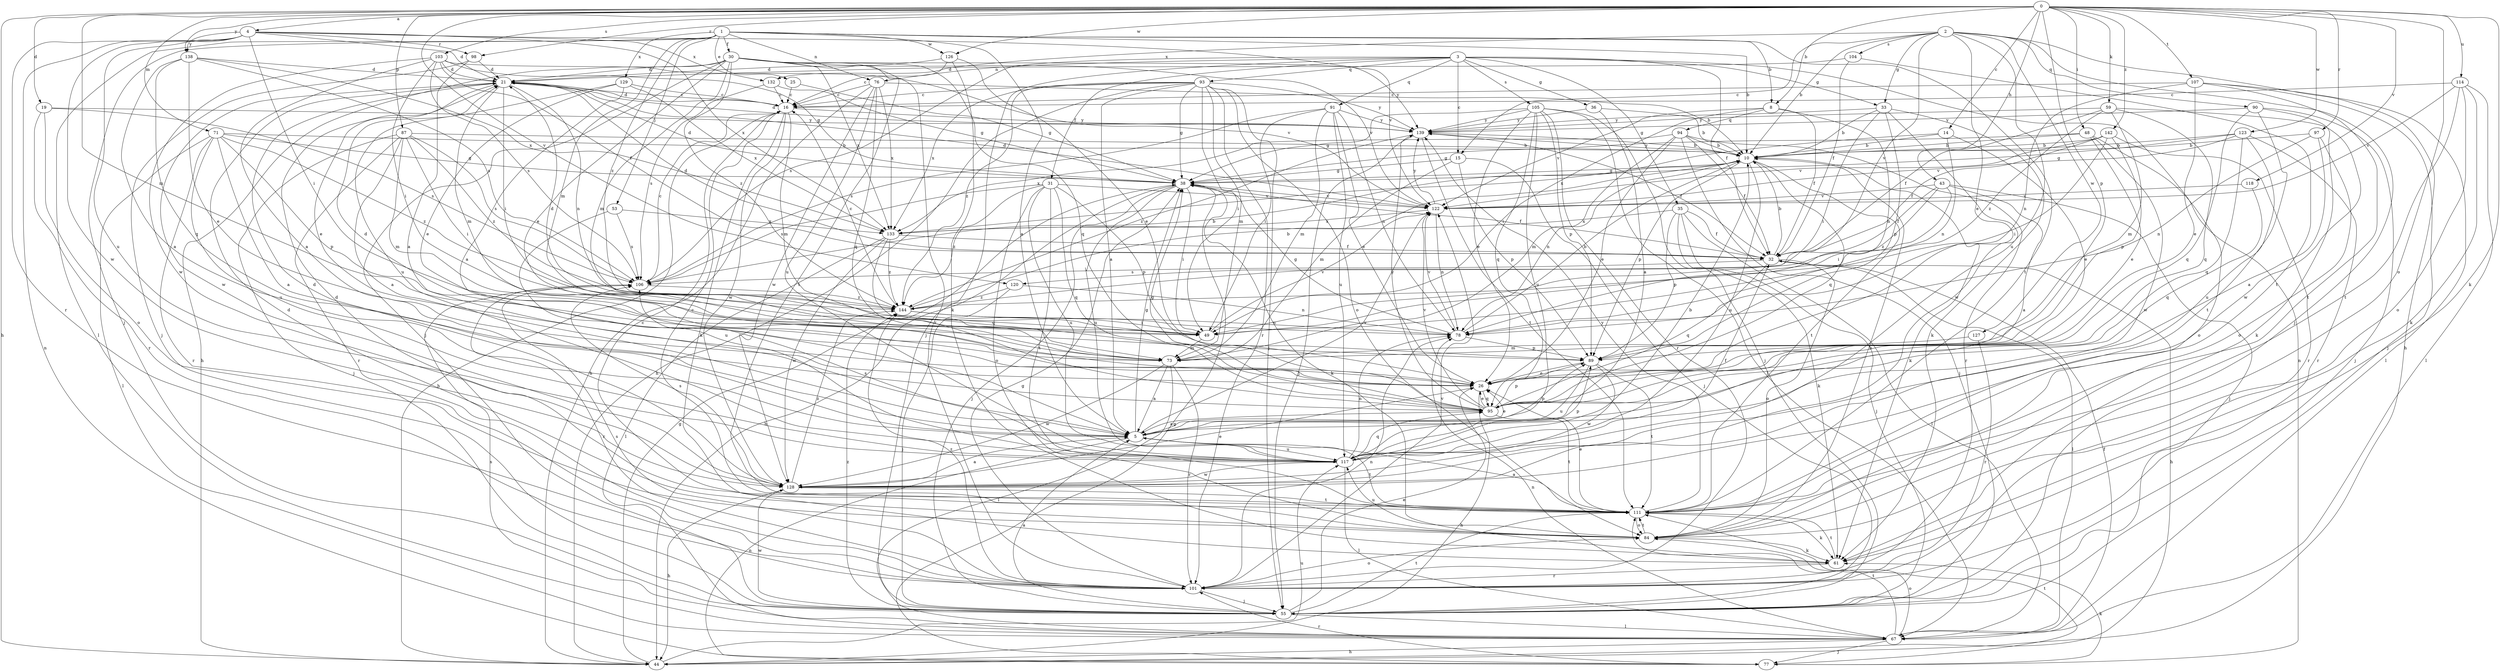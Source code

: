 strict digraph  {
0;
1;
2;
3;
4;
5;
8;
10;
14;
15;
16;
19;
21;
25;
26;
30;
31;
32;
33;
35;
36;
38;
43;
44;
48;
49;
53;
55;
59;
61;
67;
71;
73;
76;
77;
78;
84;
87;
89;
90;
91;
93;
94;
95;
97;
98;
101;
103;
104;
105;
106;
107;
111;
114;
117;
118;
120;
122;
123;
126;
127;
128;
129;
132;
133;
138;
139;
142;
144;
0 -> 4  [label=a];
0 -> 8  [label=b];
0 -> 14  [label=c];
0 -> 19  [label=d];
0 -> 43  [label=h];
0 -> 44  [label=h];
0 -> 48  [label=i];
0 -> 59  [label=k];
0 -> 61  [label=k];
0 -> 71  [label=m];
0 -> 73  [label=m];
0 -> 84  [label=o];
0 -> 87  [label=p];
0 -> 89  [label=p];
0 -> 97  [label=r];
0 -> 98  [label=r];
0 -> 103  [label=s];
0 -> 107  [label=t];
0 -> 114  [label=u];
0 -> 118  [label=v];
0 -> 120  [label=v];
0 -> 123  [label=w];
0 -> 126  [label=w];
0 -> 138  [label=y];
0 -> 142  [label=z];
1 -> 5  [label=a];
1 -> 8  [label=b];
1 -> 10  [label=b];
1 -> 25  [label=e];
1 -> 30  [label=f];
1 -> 53  [label=j];
1 -> 55  [label=j];
1 -> 67  [label=l];
1 -> 73  [label=m];
1 -> 76  [label=n];
1 -> 111  [label=t];
1 -> 126  [label=w];
1 -> 129  [label=x];
1 -> 144  [label=z];
2 -> 10  [label=b];
2 -> 15  [label=c];
2 -> 26  [label=e];
2 -> 33  [label=g];
2 -> 44  [label=h];
2 -> 55  [label=j];
2 -> 90  [label=q];
2 -> 104  [label=s];
2 -> 117  [label=u];
2 -> 120  [label=v];
2 -> 127  [label=w];
2 -> 132  [label=x];
3 -> 15  [label=c];
3 -> 31  [label=f];
3 -> 32  [label=f];
3 -> 33  [label=g];
3 -> 35  [label=g];
3 -> 36  [label=g];
3 -> 55  [label=j];
3 -> 76  [label=n];
3 -> 77  [label=n];
3 -> 91  [label=q];
3 -> 93  [label=q];
3 -> 105  [label=s];
3 -> 106  [label=s];
4 -> 21  [label=d];
4 -> 49  [label=i];
4 -> 77  [label=n];
4 -> 98  [label=r];
4 -> 101  [label=r];
4 -> 117  [label=u];
4 -> 122  [label=v];
4 -> 128  [label=w];
4 -> 132  [label=x];
4 -> 133  [label=x];
4 -> 138  [label=y];
5 -> 26  [label=e];
5 -> 38  [label=g];
5 -> 77  [label=n];
5 -> 89  [label=p];
5 -> 111  [label=t];
5 -> 117  [label=u];
5 -> 122  [label=v];
8 -> 32  [label=f];
8 -> 49  [label=i];
8 -> 78  [label=n];
8 -> 94  [label=q];
8 -> 122  [label=v];
10 -> 38  [label=g];
10 -> 61  [label=k];
10 -> 78  [label=n];
10 -> 89  [label=p];
10 -> 95  [label=q];
10 -> 111  [label=t];
10 -> 117  [label=u];
10 -> 139  [label=y];
14 -> 10  [label=b];
14 -> 26  [label=e];
14 -> 78  [label=n];
14 -> 133  [label=x];
15 -> 38  [label=g];
15 -> 55  [label=j];
15 -> 73  [label=m];
15 -> 89  [label=p];
16 -> 21  [label=d];
16 -> 44  [label=h];
16 -> 61  [label=k];
16 -> 73  [label=m];
16 -> 128  [label=w];
16 -> 139  [label=y];
19 -> 84  [label=o];
19 -> 101  [label=r];
19 -> 106  [label=s];
19 -> 139  [label=y];
21 -> 16  [label=c];
21 -> 26  [label=e];
21 -> 49  [label=i];
21 -> 73  [label=m];
21 -> 78  [label=n];
21 -> 128  [label=w];
25 -> 16  [label=c];
25 -> 38  [label=g];
26 -> 21  [label=d];
26 -> 44  [label=h];
26 -> 95  [label=q];
30 -> 21  [label=d];
30 -> 26  [label=e];
30 -> 44  [label=h];
30 -> 55  [label=j];
30 -> 73  [label=m];
30 -> 95  [label=q];
30 -> 101  [label=r];
30 -> 111  [label=t];
30 -> 122  [label=v];
30 -> 133  [label=x];
30 -> 139  [label=y];
30 -> 144  [label=z];
31 -> 84  [label=o];
31 -> 89  [label=p];
31 -> 95  [label=q];
31 -> 106  [label=s];
31 -> 111  [label=t];
31 -> 117  [label=u];
31 -> 122  [label=v];
31 -> 144  [label=z];
32 -> 10  [label=b];
32 -> 21  [label=d];
32 -> 44  [label=h];
32 -> 67  [label=l];
32 -> 84  [label=o];
32 -> 95  [label=q];
32 -> 106  [label=s];
33 -> 10  [label=b];
33 -> 49  [label=i];
33 -> 61  [label=k];
33 -> 89  [label=p];
33 -> 128  [label=w];
33 -> 139  [label=y];
35 -> 32  [label=f];
35 -> 55  [label=j];
35 -> 61  [label=k];
35 -> 67  [label=l];
35 -> 89  [label=p];
35 -> 133  [label=x];
36 -> 5  [label=a];
36 -> 10  [label=b];
36 -> 139  [label=y];
38 -> 21  [label=d];
38 -> 32  [label=f];
38 -> 44  [label=h];
38 -> 49  [label=i];
38 -> 55  [label=j];
38 -> 61  [label=k];
38 -> 117  [label=u];
38 -> 122  [label=v];
43 -> 5  [label=a];
43 -> 32  [label=f];
43 -> 49  [label=i];
43 -> 55  [label=j];
43 -> 122  [label=v];
43 -> 144  [label=z];
44 -> 38  [label=g];
44 -> 117  [label=u];
48 -> 10  [label=b];
48 -> 26  [label=e];
48 -> 38  [label=g];
48 -> 84  [label=o];
48 -> 128  [label=w];
49 -> 21  [label=d];
49 -> 73  [label=m];
49 -> 122  [label=v];
53 -> 106  [label=s];
53 -> 117  [label=u];
53 -> 133  [label=x];
55 -> 5  [label=a];
55 -> 26  [label=e];
55 -> 67  [label=l];
55 -> 111  [label=t];
55 -> 128  [label=w];
55 -> 144  [label=z];
59 -> 32  [label=f];
59 -> 73  [label=m];
59 -> 95  [label=q];
59 -> 128  [label=w];
59 -> 139  [label=y];
59 -> 144  [label=z];
61 -> 101  [label=r];
61 -> 111  [label=t];
67 -> 32  [label=f];
67 -> 44  [label=h];
67 -> 78  [label=n];
67 -> 84  [label=o];
67 -> 106  [label=s];
67 -> 111  [label=t];
67 -> 77  [label=j];
71 -> 5  [label=a];
71 -> 10  [label=b];
71 -> 38  [label=g];
71 -> 67  [label=l];
71 -> 89  [label=p];
71 -> 101  [label=r];
71 -> 117  [label=u];
71 -> 144  [label=z];
73 -> 5  [label=a];
73 -> 67  [label=l];
73 -> 101  [label=r];
73 -> 128  [label=w];
76 -> 10  [label=b];
76 -> 16  [label=c];
76 -> 44  [label=h];
76 -> 95  [label=q];
76 -> 117  [label=u];
76 -> 128  [label=w];
76 -> 133  [label=x];
77 -> 38  [label=g];
77 -> 61  [label=k];
77 -> 101  [label=r];
77 -> 111  [label=t];
78 -> 10  [label=b];
78 -> 38  [label=g];
78 -> 89  [label=p];
78 -> 122  [label=v];
84 -> 10  [label=b];
84 -> 16  [label=c];
84 -> 21  [label=d];
84 -> 61  [label=k];
84 -> 111  [label=t];
84 -> 117  [label=u];
87 -> 5  [label=a];
87 -> 10  [label=b];
87 -> 49  [label=i];
87 -> 55  [label=j];
87 -> 73  [label=m];
87 -> 101  [label=r];
87 -> 106  [label=s];
87 -> 144  [label=z];
89 -> 26  [label=e];
89 -> 111  [label=t];
89 -> 117  [label=u];
89 -> 128  [label=w];
90 -> 55  [label=j];
90 -> 61  [label=k];
90 -> 95  [label=q];
90 -> 111  [label=t];
90 -> 139  [label=y];
91 -> 26  [label=e];
91 -> 49  [label=i];
91 -> 73  [label=m];
91 -> 78  [label=n];
91 -> 106  [label=s];
91 -> 117  [label=u];
91 -> 139  [label=y];
93 -> 5  [label=a];
93 -> 16  [label=c];
93 -> 38  [label=g];
93 -> 44  [label=h];
93 -> 49  [label=i];
93 -> 55  [label=j];
93 -> 73  [label=m];
93 -> 84  [label=o];
93 -> 101  [label=r];
93 -> 133  [label=x];
93 -> 139  [label=y];
93 -> 144  [label=z];
94 -> 10  [label=b];
94 -> 26  [label=e];
94 -> 32  [label=f];
94 -> 55  [label=j];
94 -> 73  [label=m];
94 -> 101  [label=r];
94 -> 133  [label=x];
95 -> 5  [label=a];
95 -> 26  [label=e];
95 -> 38  [label=g];
95 -> 89  [label=p];
95 -> 111  [label=t];
95 -> 122  [label=v];
95 -> 139  [label=y];
97 -> 5  [label=a];
97 -> 10  [label=b];
97 -> 78  [label=n];
97 -> 84  [label=o];
98 -> 5  [label=a];
98 -> 21  [label=d];
98 -> 55  [label=j];
101 -> 38  [label=g];
101 -> 55  [label=j];
101 -> 78  [label=n];
101 -> 84  [label=o];
101 -> 106  [label=s];
101 -> 122  [label=v];
101 -> 144  [label=z];
103 -> 5  [label=a];
103 -> 21  [label=d];
103 -> 32  [label=f];
103 -> 38  [label=g];
103 -> 49  [label=i];
103 -> 106  [label=s];
103 -> 122  [label=v];
103 -> 128  [label=w];
104 -> 21  [label=d];
104 -> 32  [label=f];
104 -> 111  [label=t];
105 -> 26  [label=e];
105 -> 38  [label=g];
105 -> 55  [label=j];
105 -> 67  [label=l];
105 -> 89  [label=p];
105 -> 95  [label=q];
105 -> 101  [label=r];
105 -> 117  [label=u];
105 -> 139  [label=y];
106 -> 10  [label=b];
106 -> 16  [label=c];
106 -> 101  [label=r];
106 -> 144  [label=z];
107 -> 16  [label=c];
107 -> 26  [label=e];
107 -> 55  [label=j];
107 -> 67  [label=l];
107 -> 78  [label=n];
107 -> 111  [label=t];
111 -> 5  [label=a];
111 -> 16  [label=c];
111 -> 21  [label=d];
111 -> 26  [label=e];
111 -> 61  [label=k];
111 -> 84  [label=o];
111 -> 139  [label=y];
114 -> 16  [label=c];
114 -> 61  [label=k];
114 -> 67  [label=l];
114 -> 84  [label=o];
114 -> 111  [label=t];
114 -> 122  [label=v];
117 -> 10  [label=b];
117 -> 32  [label=f];
117 -> 67  [label=l];
117 -> 78  [label=n];
117 -> 89  [label=p];
117 -> 95  [label=q];
117 -> 106  [label=s];
117 -> 128  [label=w];
118 -> 95  [label=q];
118 -> 122  [label=v];
120 -> 55  [label=j];
120 -> 78  [label=n];
120 -> 144  [label=z];
122 -> 21  [label=d];
122 -> 78  [label=n];
122 -> 133  [label=x];
122 -> 139  [label=y];
123 -> 10  [label=b];
123 -> 38  [label=g];
123 -> 95  [label=q];
123 -> 101  [label=r];
123 -> 117  [label=u];
123 -> 122  [label=v];
126 -> 16  [label=c];
126 -> 21  [label=d];
126 -> 26  [label=e];
126 -> 61  [label=k];
127 -> 73  [label=m];
127 -> 101  [label=r];
128 -> 5  [label=a];
128 -> 21  [label=d];
128 -> 26  [label=e];
128 -> 44  [label=h];
128 -> 106  [label=s];
128 -> 111  [label=t];
128 -> 144  [label=z];
129 -> 5  [label=a];
129 -> 16  [label=c];
129 -> 26  [label=e];
129 -> 117  [label=u];
129 -> 133  [label=x];
132 -> 16  [label=c];
132 -> 38  [label=g];
132 -> 106  [label=s];
133 -> 32  [label=f];
133 -> 67  [label=l];
133 -> 95  [label=q];
133 -> 128  [label=w];
133 -> 144  [label=z];
138 -> 5  [label=a];
138 -> 21  [label=d];
138 -> 26  [label=e];
138 -> 95  [label=q];
138 -> 106  [label=s];
138 -> 133  [label=x];
139 -> 10  [label=b];
139 -> 21  [label=d];
139 -> 32  [label=f];
139 -> 55  [label=j];
139 -> 111  [label=t];
139 -> 144  [label=z];
142 -> 10  [label=b];
142 -> 32  [label=f];
142 -> 49  [label=i];
142 -> 89  [label=p];
142 -> 101  [label=r];
142 -> 122  [label=v];
144 -> 10  [label=b];
144 -> 16  [label=c];
144 -> 49  [label=i];
144 -> 78  [label=n];
}
